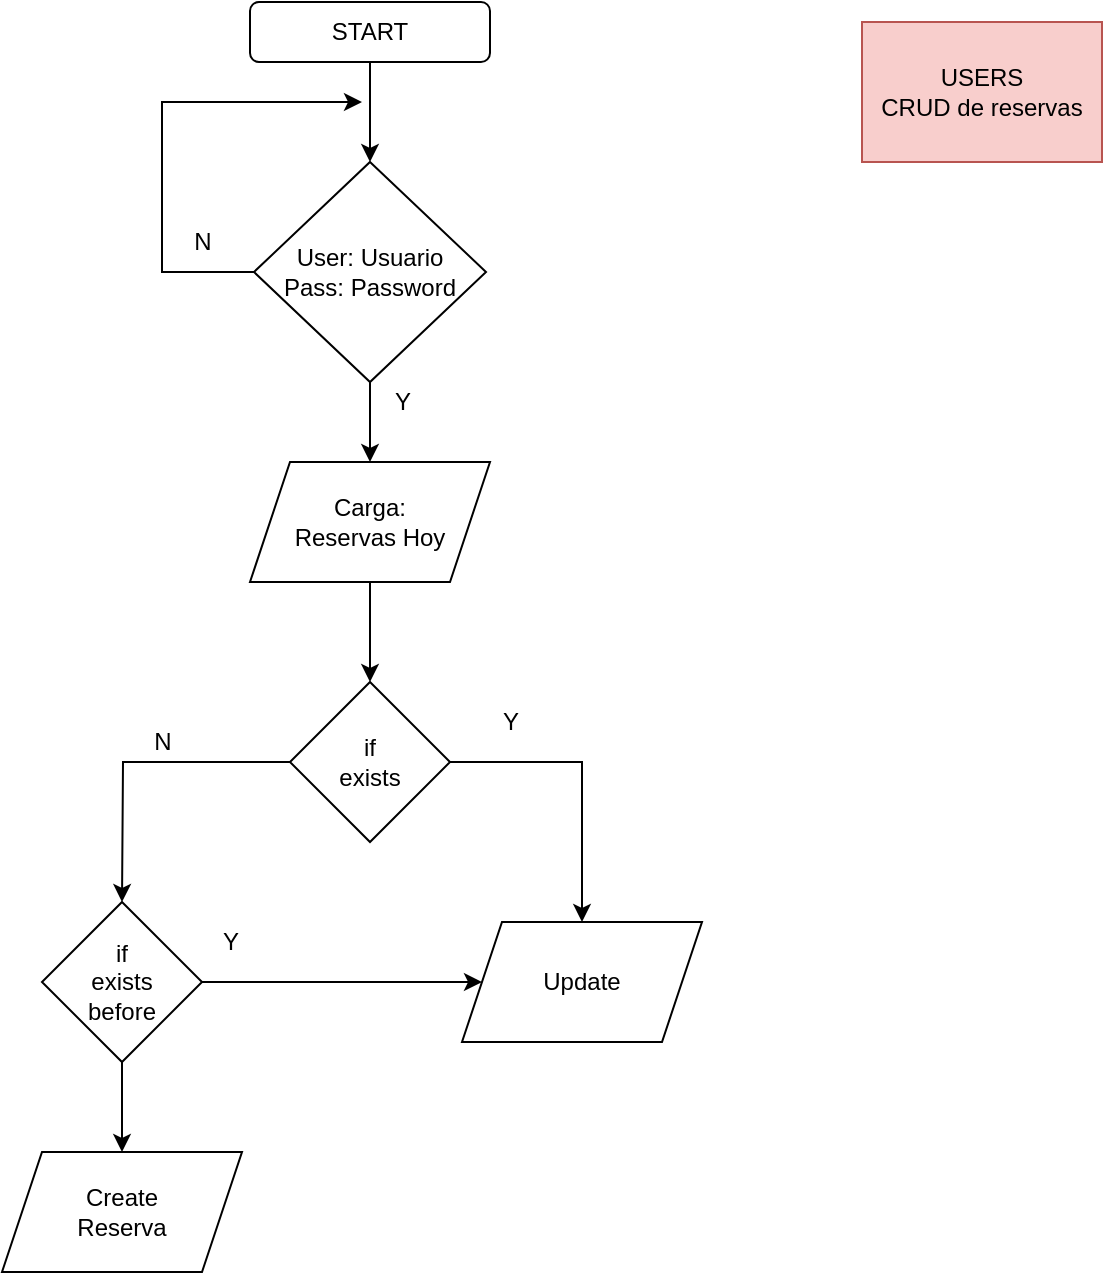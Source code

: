 <mxfile version="16.2.7" type="github" pages="2">
  <diagram id="VauM-asOZjBpcQBod1W1" name="BackEnd - Users">
    <mxGraphModel dx="1422" dy="757" grid="1" gridSize="10" guides="1" tooltips="1" connect="1" arrows="1" fold="1" page="1" pageScale="1" pageWidth="827" pageHeight="1169" math="0" shadow="0">
      <root>
        <mxCell id="0" />
        <mxCell id="1" parent="0" />
        <mxCell id="SsAnK3N2priRtX3Kv_67-16" style="edgeStyle=orthogonalEdgeStyle;rounded=0;orthogonalLoop=1;jettySize=auto;html=1;entryX=0.5;entryY=0;entryDx=0;entryDy=0;" parent="1" source="dzH_pWiBcKx7Zo8vlK67-3" target="SsAnK3N2priRtX3Kv_67-1" edge="1">
          <mxGeometry relative="1" as="geometry" />
        </mxCell>
        <mxCell id="dzH_pWiBcKx7Zo8vlK67-3" value="START" style="rounded=1;whiteSpace=wrap;html=1;" parent="1" vertex="1">
          <mxGeometry x="354" y="10" width="120" height="30" as="geometry" />
        </mxCell>
        <mxCell id="SsAnK3N2priRtX3Kv_67-17" style="edgeStyle=orthogonalEdgeStyle;rounded=0;orthogonalLoop=1;jettySize=auto;html=1;" parent="1" source="SsAnK3N2priRtX3Kv_67-1" target="SsAnK3N2priRtX3Kv_67-2" edge="1">
          <mxGeometry relative="1" as="geometry" />
        </mxCell>
        <mxCell id="SsAnK3N2priRtX3Kv_67-19" style="edgeStyle=orthogonalEdgeStyle;rounded=0;orthogonalLoop=1;jettySize=auto;html=1;exitX=0;exitY=0.5;exitDx=0;exitDy=0;" parent="1" source="SsAnK3N2priRtX3Kv_67-1" edge="1">
          <mxGeometry relative="1" as="geometry">
            <mxPoint x="410" y="60" as="targetPoint" />
            <Array as="points">
              <mxPoint x="310" y="145" />
              <mxPoint x="310" y="60" />
            </Array>
          </mxGeometry>
        </mxCell>
        <mxCell id="SsAnK3N2priRtX3Kv_67-1" value="&lt;div&gt;User: Usuario&lt;/div&gt;&lt;div&gt;Pass: Password&lt;/div&gt;" style="rhombus;whiteSpace=wrap;html=1;" parent="1" vertex="1">
          <mxGeometry x="356" y="90" width="116" height="110" as="geometry" />
        </mxCell>
        <mxCell id="SsAnK3N2priRtX3Kv_67-18" style="edgeStyle=orthogonalEdgeStyle;rounded=0;orthogonalLoop=1;jettySize=auto;html=1;exitX=0.5;exitY=1;exitDx=0;exitDy=0;entryX=0.5;entryY=0;entryDx=0;entryDy=0;" parent="1" source="SsAnK3N2priRtX3Kv_67-2" target="SsAnK3N2priRtX3Kv_67-4" edge="1">
          <mxGeometry relative="1" as="geometry" />
        </mxCell>
        <mxCell id="SsAnK3N2priRtX3Kv_67-2" value="&lt;div&gt;Carga:&lt;/div&gt;&lt;div&gt;Reservas Hoy&lt;br&gt;&lt;/div&gt;" style="shape=parallelogram;perimeter=parallelogramPerimeter;whiteSpace=wrap;html=1;fixedSize=1;" parent="1" vertex="1">
          <mxGeometry x="354" y="240" width="120" height="60" as="geometry" />
        </mxCell>
        <mxCell id="SsAnK3N2priRtX3Kv_67-8" style="edgeStyle=orthogonalEdgeStyle;rounded=0;orthogonalLoop=1;jettySize=auto;html=1;exitX=1;exitY=0.5;exitDx=0;exitDy=0;" parent="1" source="SsAnK3N2priRtX3Kv_67-4" target="SsAnK3N2priRtX3Kv_67-7" edge="1">
          <mxGeometry relative="1" as="geometry" />
        </mxCell>
        <mxCell id="SsAnK3N2priRtX3Kv_67-11" style="edgeStyle=orthogonalEdgeStyle;rounded=0;orthogonalLoop=1;jettySize=auto;html=1;exitX=0;exitY=0.5;exitDx=0;exitDy=0;" parent="1" source="SsAnK3N2priRtX3Kv_67-4" edge="1">
          <mxGeometry relative="1" as="geometry">
            <mxPoint x="290" y="460" as="targetPoint" />
          </mxGeometry>
        </mxCell>
        <mxCell id="SsAnK3N2priRtX3Kv_67-4" value="&lt;div&gt;if&lt;/div&gt;&lt;div&gt;exists&lt;br&gt;&lt;/div&gt;" style="rhombus;whiteSpace=wrap;html=1;" parent="1" vertex="1">
          <mxGeometry x="374" y="350" width="80" height="80" as="geometry" />
        </mxCell>
        <mxCell id="SsAnK3N2priRtX3Kv_67-6" value="&lt;div&gt;Create&lt;/div&gt;&lt;div&gt;Reserva&lt;br&gt;&lt;/div&gt;" style="shape=parallelogram;perimeter=parallelogramPerimeter;whiteSpace=wrap;html=1;fixedSize=1;" parent="1" vertex="1">
          <mxGeometry x="230" y="585" width="120" height="60" as="geometry" />
        </mxCell>
        <mxCell id="SsAnK3N2priRtX3Kv_67-7" value="Update" style="shape=parallelogram;perimeter=parallelogramPerimeter;whiteSpace=wrap;html=1;fixedSize=1;" parent="1" vertex="1">
          <mxGeometry x="460" y="470" width="120" height="60" as="geometry" />
        </mxCell>
        <mxCell id="SsAnK3N2priRtX3Kv_67-9" value="Y" style="text;html=1;align=center;verticalAlign=middle;resizable=0;points=[];autosize=1;strokeColor=none;fillColor=none;" parent="1" vertex="1">
          <mxGeometry x="474" y="360" width="20" height="20" as="geometry" />
        </mxCell>
        <mxCell id="SsAnK3N2priRtX3Kv_67-10" value="N" style="text;html=1;align=center;verticalAlign=middle;resizable=0;points=[];autosize=1;strokeColor=none;fillColor=none;" parent="1" vertex="1">
          <mxGeometry x="300" y="370" width="20" height="20" as="geometry" />
        </mxCell>
        <mxCell id="SsAnK3N2priRtX3Kv_67-13" style="edgeStyle=orthogonalEdgeStyle;rounded=0;orthogonalLoop=1;jettySize=auto;html=1;exitX=1;exitY=0.5;exitDx=0;exitDy=0;entryX=0;entryY=0.5;entryDx=0;entryDy=0;" parent="1" source="SsAnK3N2priRtX3Kv_67-12" target="SsAnK3N2priRtX3Kv_67-7" edge="1">
          <mxGeometry relative="1" as="geometry" />
        </mxCell>
        <mxCell id="SsAnK3N2priRtX3Kv_67-15" style="edgeStyle=orthogonalEdgeStyle;rounded=0;orthogonalLoop=1;jettySize=auto;html=1;entryX=0.5;entryY=0;entryDx=0;entryDy=0;" parent="1" source="SsAnK3N2priRtX3Kv_67-12" target="SsAnK3N2priRtX3Kv_67-6" edge="1">
          <mxGeometry relative="1" as="geometry" />
        </mxCell>
        <mxCell id="SsAnK3N2priRtX3Kv_67-12" value="&lt;div&gt;if &lt;br&gt;&lt;/div&gt;&lt;div&gt;exists&lt;/div&gt;&lt;div&gt;before&lt;br&gt;&lt;/div&gt;" style="rhombus;whiteSpace=wrap;html=1;" parent="1" vertex="1">
          <mxGeometry x="250" y="460" width="80" height="80" as="geometry" />
        </mxCell>
        <mxCell id="SsAnK3N2priRtX3Kv_67-14" value="Y" style="text;html=1;align=center;verticalAlign=middle;resizable=0;points=[];autosize=1;strokeColor=none;fillColor=none;" parent="1" vertex="1">
          <mxGeometry x="334" y="470" width="20" height="20" as="geometry" />
        </mxCell>
        <mxCell id="SsAnK3N2priRtX3Kv_67-20" value="Y" style="text;html=1;align=center;verticalAlign=middle;resizable=0;points=[];autosize=1;strokeColor=none;fillColor=none;" parent="1" vertex="1">
          <mxGeometry x="420" y="200" width="20" height="20" as="geometry" />
        </mxCell>
        <mxCell id="SsAnK3N2priRtX3Kv_67-21" value="N" style="text;html=1;align=center;verticalAlign=middle;resizable=0;points=[];autosize=1;strokeColor=none;fillColor=none;" parent="1" vertex="1">
          <mxGeometry x="320" y="120" width="20" height="20" as="geometry" />
        </mxCell>
        <mxCell id="SsAnK3N2priRtX3Kv_67-22" value="&lt;div&gt;USERS&lt;/div&gt;&lt;div&gt;CRUD de reservas&lt;/div&gt;" style="rounded=0;whiteSpace=wrap;html=1;fillColor=#f8cecc;strokeColor=#b85450;" parent="1" vertex="1">
          <mxGeometry x="660" y="20" width="120" height="70" as="geometry" />
        </mxCell>
      </root>
    </mxGraphModel>
  </diagram>
  <diagram id="08t-NFGOwQiAIEs_aI1K" name="BackEnd - Clientes">
    <mxGraphModel dx="1422" dy="757" grid="1" gridSize="10" guides="1" tooltips="1" connect="1" arrows="1" fold="1" page="1" pageScale="1" pageWidth="827" pageHeight="1169" math="0" shadow="0">
      <root>
        <mxCell id="CMdukA76dbIwI49dxXo--0" />
        <mxCell id="CMdukA76dbIwI49dxXo--1" parent="CMdukA76dbIwI49dxXo--0" />
        <mxCell id="CMdukA76dbIwI49dxXo--2" value="START" style="rounded=1;whiteSpace=wrap;html=1;" parent="CMdukA76dbIwI49dxXo--1" vertex="1">
          <mxGeometry x="330" y="20" width="120" height="30" as="geometry" />
        </mxCell>
      </root>
    </mxGraphModel>
  </diagram>
</mxfile>

